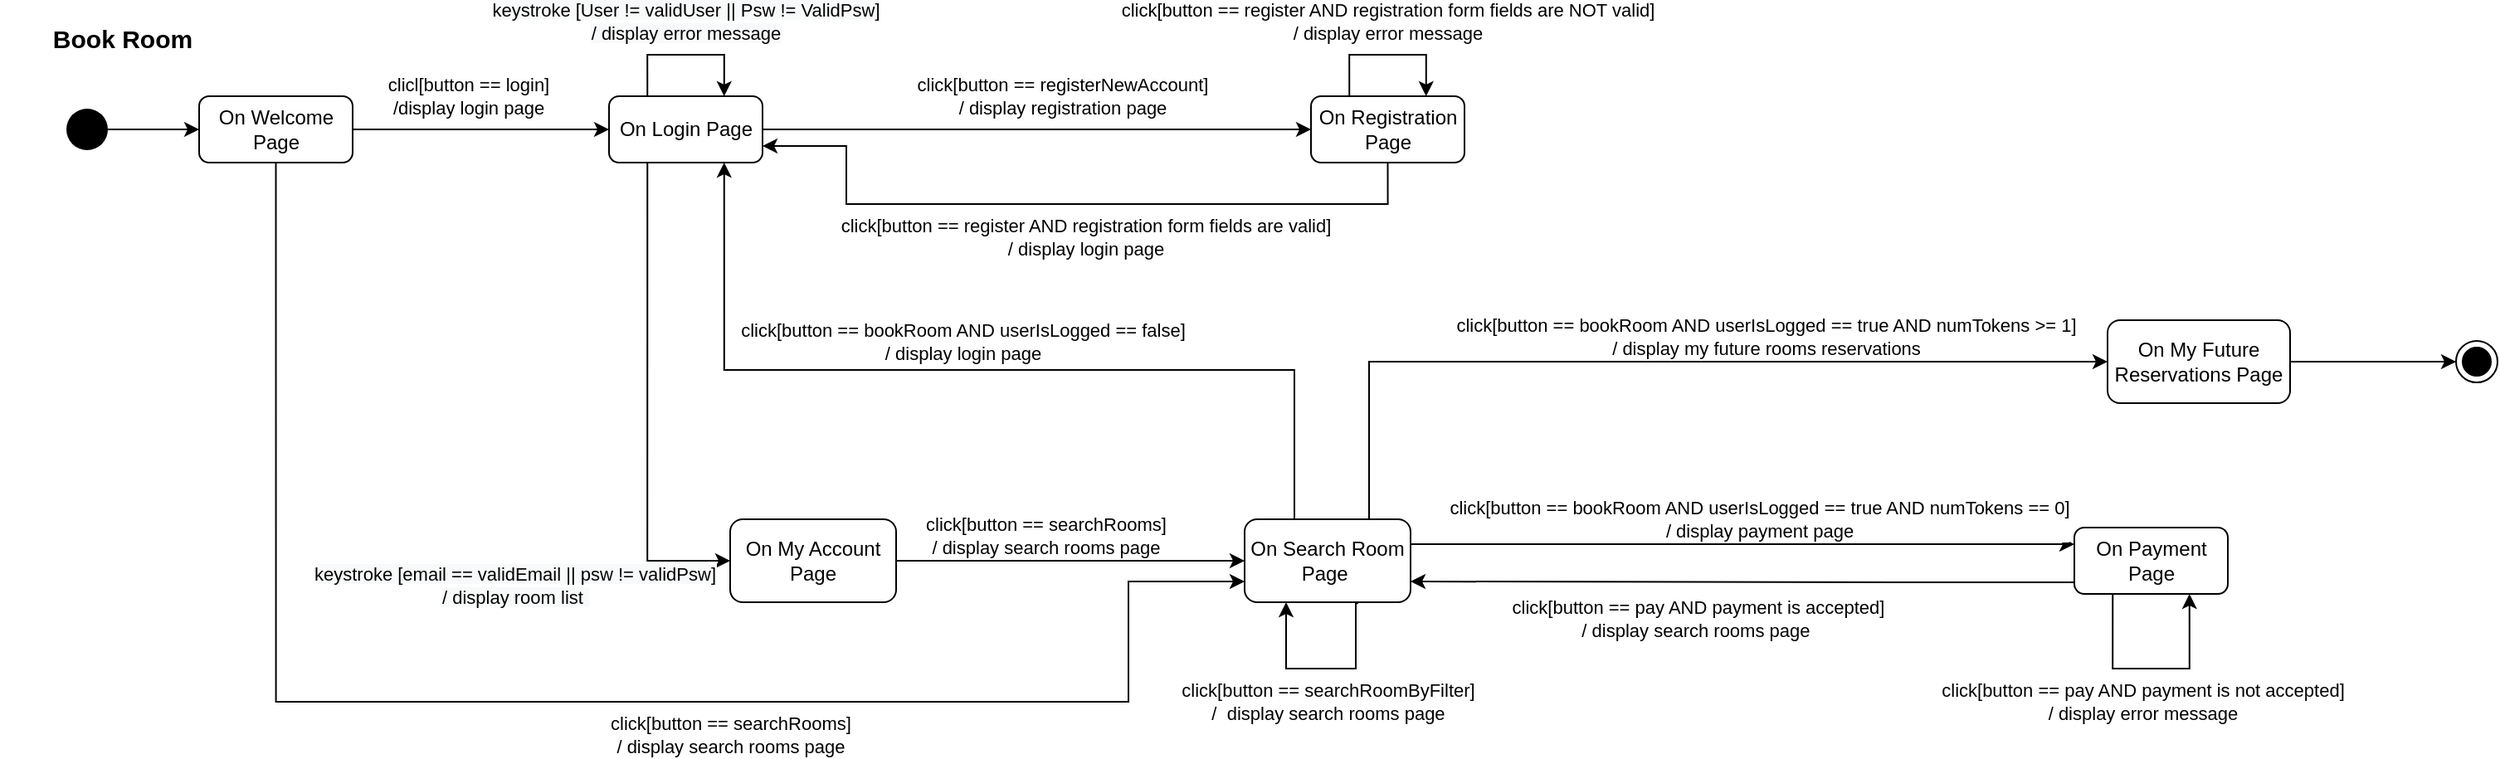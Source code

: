 <mxfile version="14.3.1" type="github">
  <diagram id="Sy-a1GYnmS4wTFmJo3Hj" name="Page-1">
    <mxGraphModel dx="1038" dy="580" grid="1" gridSize="10" guides="1" tooltips="1" connect="1" arrows="1" fold="1" page="1" pageScale="1" pageWidth="827" pageHeight="1169" math="0" shadow="0">
      <root>
        <mxCell id="0" />
        <mxCell id="1" parent="0" />
        <mxCell id="aFMteereRttZJsUqZgdu-66" style="edgeStyle=orthogonalEdgeStyle;rounded=0;orthogonalLoop=1;jettySize=auto;html=1;exitX=1;exitY=0.5;exitDx=0;exitDy=0;entryX=0;entryY=0.5;entryDx=0;entryDy=0;" parent="1" source="aFMteereRttZJsUqZgdu-67" target="aFMteereRttZJsUqZgdu-71" edge="1">
          <mxGeometry relative="1" as="geometry" />
        </mxCell>
        <mxCell id="aFMteereRttZJsUqZgdu-67" value="" style="ellipse;fillColor=#000000;strokeColor=none;" parent="1" vertex="1">
          <mxGeometry x="50" y="102.5" width="25" height="25" as="geometry" />
        </mxCell>
        <mxCell id="aFMteereRttZJsUqZgdu-68" style="edgeStyle=orthogonalEdgeStyle;rounded=0;orthogonalLoop=1;jettySize=auto;html=1;exitX=1;exitY=0.5;exitDx=0;exitDy=0;entryX=0;entryY=0.5;entryDx=0;entryDy=0;" parent="1" source="aFMteereRttZJsUqZgdu-71" target="aFMteereRttZJsUqZgdu-76" edge="1">
          <mxGeometry relative="1" as="geometry" />
        </mxCell>
        <mxCell id="aFMteereRttZJsUqZgdu-69" value="clicl[button == login]&lt;br&gt;/display login page" style="edgeLabel;html=1;align=center;verticalAlign=middle;resizable=0;points=[];" parent="aFMteereRttZJsUqZgdu-68" vertex="1" connectable="0">
          <mxGeometry x="-0.254" y="-5" relative="1" as="geometry">
            <mxPoint x="12" y="-25" as="offset" />
          </mxGeometry>
        </mxCell>
        <mxCell id="aFMteereRttZJsUqZgdu-70" style="edgeStyle=orthogonalEdgeStyle;rounded=0;orthogonalLoop=1;jettySize=auto;html=1;exitX=0.5;exitY=1;exitDx=0;exitDy=0;entryX=0;entryY=0.75;entryDx=0;entryDy=0;" parent="1" source="aFMteereRttZJsUqZgdu-71" target="aFMteereRttZJsUqZgdu-88" edge="1">
          <mxGeometry relative="1" as="geometry">
            <Array as="points">
              <mxPoint x="176" y="460" />
              <mxPoint x="690" y="460" />
              <mxPoint x="690" y="388" />
            </Array>
          </mxGeometry>
        </mxCell>
        <mxCell id="h0Vzr6RFVBRZccVKhKfr-3" value="click[button == searchRooms]&lt;br&gt;/ display search rooms page" style="edgeLabel;html=1;align=center;verticalAlign=middle;resizable=0;points=[];" parent="aFMteereRttZJsUqZgdu-70" vertex="1" connectable="0">
          <mxGeometry x="0.762" y="1" relative="1" as="geometry">
            <mxPoint x="-49" y="-74.7" as="offset" />
          </mxGeometry>
        </mxCell>
        <mxCell id="h0Vzr6RFVBRZccVKhKfr-5" value="click[button == searchRooms]&lt;br&gt;/ display search rooms page" style="edgeLabel;html=1;align=center;verticalAlign=middle;resizable=0;points=[];" parent="aFMteereRttZJsUqZgdu-70" vertex="1" connectable="0">
          <mxGeometry x="0.218" y="3" relative="1" as="geometry">
            <mxPoint x="0.7" y="23" as="offset" />
          </mxGeometry>
        </mxCell>
        <mxCell id="aFMteereRttZJsUqZgdu-71" value="&lt;font style=&quot;font-size: 12px&quot;&gt;On Welcome Page&lt;/font&gt;" style="rounded=1;whiteSpace=wrap;html=1;strokeWidth=1;" parent="1" vertex="1">
          <mxGeometry x="130" y="95" width="92.5" height="40" as="geometry" />
        </mxCell>
        <mxCell id="aFMteereRttZJsUqZgdu-72" style="edgeStyle=orthogonalEdgeStyle;rounded=0;orthogonalLoop=1;jettySize=auto;html=1;exitX=1;exitY=0.5;exitDx=0;exitDy=0;entryX=0;entryY=0.5;entryDx=0;entryDy=0;" parent="1" source="aFMteereRttZJsUqZgdu-76" target="aFMteereRttZJsUqZgdu-81" edge="1">
          <mxGeometry relative="1" as="geometry" />
        </mxCell>
        <mxCell id="aFMteereRttZJsUqZgdu-73" value="click[button == registerNewAccount]&lt;br&gt;/ display registration page" style="edgeLabel;html=1;align=center;verticalAlign=middle;resizable=0;points=[];" parent="aFMteereRttZJsUqZgdu-72" vertex="1" connectable="0">
          <mxGeometry x="-0.336" y="3" relative="1" as="geometry">
            <mxPoint x="70.5" y="-17" as="offset" />
          </mxGeometry>
        </mxCell>
        <mxCell id="aFMteereRttZJsUqZgdu-74" style="edgeStyle=orthogonalEdgeStyle;rounded=0;orthogonalLoop=1;jettySize=auto;html=1;exitX=0.25;exitY=1;exitDx=0;exitDy=0;entryX=0;entryY=0.5;entryDx=0;entryDy=0;" parent="1" source="aFMteereRttZJsUqZgdu-76" target="h0Vzr6RFVBRZccVKhKfr-1" edge="1">
          <mxGeometry relative="1" as="geometry">
            <mxPoint x="400.125" y="170" as="sourcePoint" />
            <mxPoint x="590" y="410" as="targetPoint" />
            <Array as="points">
              <mxPoint x="400" y="375" />
            </Array>
          </mxGeometry>
        </mxCell>
        <mxCell id="aFMteereRttZJsUqZgdu-75" value="&lt;span style=&quot;background-color: rgb(248 , 249 , 250)&quot;&gt;keystroke [email == validEmail || psw != validPsw]&lt;/span&gt;&lt;br style=&quot;background-color: rgb(248 , 249 , 250)&quot;&gt;&lt;span style=&quot;background-color: rgb(248 , 249 , 250)&quot;&gt;/ display room list&amp;nbsp;&lt;/span&gt;" style="edgeLabel;html=1;align=center;verticalAlign=middle;resizable=0;points=[];" parent="aFMteereRttZJsUqZgdu-74" vertex="1" connectable="0">
          <mxGeometry x="-0.347" relative="1" as="geometry">
            <mxPoint x="-80.12" y="160" as="offset" />
          </mxGeometry>
        </mxCell>
        <mxCell id="aFMteereRttZJsUqZgdu-76" value="&lt;font style=&quot;font-size: 12px&quot;&gt;On Login Page&lt;/font&gt;" style="rounded=1;whiteSpace=wrap;html=1;strokeWidth=1;" parent="1" vertex="1">
          <mxGeometry x="377" y="95" width="92.5" height="40" as="geometry" />
        </mxCell>
        <mxCell id="aFMteereRttZJsUqZgdu-77" style="edgeStyle=orthogonalEdgeStyle;rounded=0;orthogonalLoop=1;jettySize=auto;html=1;exitX=1;exitY=0.5;exitDx=0;exitDy=0;entryX=0;entryY=0.5;entryDx=0;entryDy=0;" parent="1" source="aFMteereRttZJsUqZgdu-78" target="aFMteereRttZJsUqZgdu-103" edge="1">
          <mxGeometry relative="1" as="geometry" />
        </mxCell>
        <mxCell id="aFMteereRttZJsUqZgdu-78" value="&lt;font style=&quot;font-size: 12px&quot;&gt;On My Future Reservations Page&lt;/font&gt;" style="rounded=1;whiteSpace=wrap;html=1;strokeWidth=1;" parent="1" vertex="1">
          <mxGeometry x="1280" y="230" width="110" height="50" as="geometry" />
        </mxCell>
        <mxCell id="aFMteereRttZJsUqZgdu-79" style="edgeStyle=orthogonalEdgeStyle;rounded=0;orthogonalLoop=1;jettySize=auto;html=1;exitX=0.5;exitY=1;exitDx=0;exitDy=0;entryX=1;entryY=0.75;entryDx=0;entryDy=0;" parent="1" source="aFMteereRttZJsUqZgdu-81" target="aFMteereRttZJsUqZgdu-76" edge="1">
          <mxGeometry relative="1" as="geometry">
            <Array as="points">
              <mxPoint x="846" y="160" />
              <mxPoint x="520" y="160" />
              <mxPoint x="520" y="125" />
            </Array>
          </mxGeometry>
        </mxCell>
        <mxCell id="aFMteereRttZJsUqZgdu-80" value="click[button == register AND registration form fields are valid]&lt;br&gt;/ display login page" style="edgeLabel;html=1;align=center;verticalAlign=middle;resizable=0;points=[];" parent="aFMteereRttZJsUqZgdu-79" vertex="1" connectable="0">
          <mxGeometry x="-0.227" y="-1" relative="1" as="geometry">
            <mxPoint x="-38.3" y="21" as="offset" />
          </mxGeometry>
        </mxCell>
        <mxCell id="aFMteereRttZJsUqZgdu-81" value="&lt;font style=&quot;font-size: 12px&quot;&gt;On Registration Page&lt;/font&gt;" style="rounded=1;whiteSpace=wrap;html=1;strokeWidth=1;" parent="1" vertex="1">
          <mxGeometry x="800" y="95" width="92.5" height="40" as="geometry" />
        </mxCell>
        <mxCell id="aFMteereRttZJsUqZgdu-82" style="edgeStyle=orthogonalEdgeStyle;rounded=0;orthogonalLoop=1;jettySize=auto;html=1;exitX=0.75;exitY=0;exitDx=0;exitDy=0;entryX=0;entryY=0.5;entryDx=0;entryDy=0;" parent="1" source="aFMteereRttZJsUqZgdu-88" target="aFMteereRttZJsUqZgdu-78" edge="1">
          <mxGeometry relative="1" as="geometry">
            <mxPoint x="1240" y="345" as="targetPoint" />
            <Array as="points">
              <mxPoint x="835" y="255" />
            </Array>
          </mxGeometry>
        </mxCell>
        <mxCell id="aFMteereRttZJsUqZgdu-83" value="click[button == bookRoom AND userIsLogged == true AND numTokens &amp;gt;= 1]&lt;br&gt;/ display my future rooms reservations" style="edgeLabel;html=1;align=center;verticalAlign=middle;resizable=0;points=[];" parent="aFMteereRttZJsUqZgdu-82" vertex="1" connectable="0">
          <mxGeometry x="-0.124" y="-2" relative="1" as="geometry">
            <mxPoint x="97" y="-17" as="offset" />
          </mxGeometry>
        </mxCell>
        <mxCell id="aFMteereRttZJsUqZgdu-84" style="edgeStyle=orthogonalEdgeStyle;rounded=0;orthogonalLoop=1;jettySize=auto;html=1;exitX=0.5;exitY=0;exitDx=0;exitDy=0;entryX=0.75;entryY=1;entryDx=0;entryDy=0;" parent="1" source="aFMteereRttZJsUqZgdu-88" target="aFMteereRttZJsUqZgdu-76" edge="1">
          <mxGeometry relative="1" as="geometry">
            <Array as="points">
              <mxPoint x="790" y="350" />
              <mxPoint x="790" y="260" />
              <mxPoint x="446" y="260" />
            </Array>
          </mxGeometry>
        </mxCell>
        <mxCell id="aFMteereRttZJsUqZgdu-85" value="click[button == bookRoom AND userIsLogged == false]&lt;br&gt;/ display login page" style="edgeLabel;html=1;align=center;verticalAlign=middle;resizable=0;points=[];" parent="aFMteereRttZJsUqZgdu-84" vertex="1" connectable="0">
          <mxGeometry x="-0.276" relative="1" as="geometry">
            <mxPoint x="-101" y="-17.5" as="offset" />
          </mxGeometry>
        </mxCell>
        <mxCell id="aFMteereRttZJsUqZgdu-86" style="edgeStyle=orthogonalEdgeStyle;rounded=0;orthogonalLoop=1;jettySize=auto;html=1;exitX=1;exitY=0.25;exitDx=0;exitDy=0;entryX=0;entryY=0.25;entryDx=0;entryDy=0;" parent="1" source="aFMteereRttZJsUqZgdu-88" target="aFMteereRttZJsUqZgdu-98" edge="1">
          <mxGeometry relative="1" as="geometry">
            <Array as="points">
              <mxPoint x="860" y="365" />
            </Array>
            <mxPoint x="1280" y="340" as="targetPoint" />
          </mxGeometry>
        </mxCell>
        <mxCell id="aFMteereRttZJsUqZgdu-87" value="click[button == bookRoom AND userIsLogged == true AND numTokens == 0]&lt;br&gt;/ display payment page" style="edgeLabel;html=1;align=center;verticalAlign=middle;resizable=0;points=[];" parent="aFMteereRttZJsUqZgdu-86" vertex="1" connectable="0">
          <mxGeometry x="0.467" y="-1" relative="1" as="geometry">
            <mxPoint x="-82.5" y="-16" as="offset" />
          </mxGeometry>
        </mxCell>
        <mxCell id="aFMteereRttZJsUqZgdu-88" value="&lt;font style=&quot;font-size: 12px&quot;&gt;On Search Room Page&amp;nbsp;&lt;/font&gt;" style="rounded=1;whiteSpace=wrap;html=1;strokeWidth=1;" parent="1" vertex="1">
          <mxGeometry x="760" y="350" width="100" height="50" as="geometry" />
        </mxCell>
        <mxCell id="aFMteereRttZJsUqZgdu-92" style="edgeStyle=orthogonalEdgeStyle;rounded=0;orthogonalLoop=1;jettySize=auto;html=1;exitX=0.25;exitY=0;exitDx=0;exitDy=0;entryX=0.75;entryY=0;entryDx=0;entryDy=0;" parent="1" source="aFMteereRttZJsUqZgdu-81" target="aFMteereRttZJsUqZgdu-81" edge="1">
          <mxGeometry relative="1" as="geometry">
            <mxPoint x="519" y="63" as="targetPoint" />
            <Array as="points">
              <mxPoint x="823" y="70" />
              <mxPoint x="869" y="70" />
            </Array>
          </mxGeometry>
        </mxCell>
        <mxCell id="aFMteereRttZJsUqZgdu-93" value="click[button == register AND registration form fields are NOT valid]&lt;br&gt;/ display error message" style="edgeLabel;html=1;align=center;verticalAlign=middle;resizable=0;points=[];" parent="aFMteereRttZJsUqZgdu-92" vertex="1" connectable="0">
          <mxGeometry x="-0.25" y="4" relative="1" as="geometry">
            <mxPoint x="12.15" y="-16" as="offset" />
          </mxGeometry>
        </mxCell>
        <mxCell id="aFMteereRttZJsUqZgdu-94" style="edgeStyle=orthogonalEdgeStyle;rounded=0;orthogonalLoop=1;jettySize=auto;html=1;exitX=0.25;exitY=0;exitDx=0;exitDy=0;entryX=0.75;entryY=0;entryDx=0;entryDy=0;" parent="1" source="aFMteereRttZJsUqZgdu-76" target="aFMteereRttZJsUqZgdu-76" edge="1">
          <mxGeometry relative="1" as="geometry">
            <Array as="points">
              <mxPoint x="400" y="70" />
              <mxPoint x="446" y="70" />
            </Array>
          </mxGeometry>
        </mxCell>
        <mxCell id="aFMteereRttZJsUqZgdu-95" value="&lt;span style=&quot;background-color: rgb(248 , 249 , 250)&quot;&gt;keystroke [User != validUser || Psw != ValidPsw]&lt;/span&gt;&lt;br style=&quot;background-color: rgb(248 , 249 , 250)&quot;&gt;&lt;span style=&quot;background-color: rgb(248 , 249 , 250)&quot;&gt;/ display error message&lt;/span&gt;" style="edgeLabel;html=1;align=center;verticalAlign=middle;resizable=0;points=[];" parent="aFMteereRttZJsUqZgdu-94" vertex="1" connectable="0">
          <mxGeometry x="0.543" y="2" relative="1" as="geometry">
            <mxPoint x="-25.15" y="-23.2" as="offset" />
          </mxGeometry>
        </mxCell>
        <mxCell id="aFMteereRttZJsUqZgdu-96" style="edgeStyle=orthogonalEdgeStyle;rounded=0;orthogonalLoop=1;jettySize=auto;html=1;exitX=0;exitY=0.75;exitDx=0;exitDy=0;entryX=1;entryY=0.75;entryDx=0;entryDy=0;" parent="1" source="aFMteereRttZJsUqZgdu-98" target="aFMteereRttZJsUqZgdu-88" edge="1">
          <mxGeometry relative="1" as="geometry">
            <mxPoint x="780" y="380" as="targetPoint" />
            <mxPoint x="1020" y="602.5" as="sourcePoint" />
            <Array as="points">
              <mxPoint x="1180" y="388" />
              <mxPoint x="1160" y="388" />
            </Array>
          </mxGeometry>
        </mxCell>
        <mxCell id="aFMteereRttZJsUqZgdu-97" value="click[button == pay AND payment is accepted]&lt;br&gt;/ display search rooms page&amp;nbsp;" style="edgeLabel;html=1;align=center;verticalAlign=middle;resizable=0;points=[];" parent="aFMteereRttZJsUqZgdu-96" vertex="1" connectable="0">
          <mxGeometry x="0.274" y="-1" relative="1" as="geometry">
            <mxPoint x="26" y="23.3" as="offset" />
          </mxGeometry>
        </mxCell>
        <mxCell id="aFMteereRttZJsUqZgdu-98" value="&lt;font style=&quot;font-size: 12px&quot;&gt;On Payment Page&lt;/font&gt;" style="rounded=1;whiteSpace=wrap;html=1;strokeWidth=1;" parent="1" vertex="1">
          <mxGeometry x="1260" y="355" width="92.5" height="40" as="geometry" />
        </mxCell>
        <mxCell id="aFMteereRttZJsUqZgdu-99" style="edgeStyle=orthogonalEdgeStyle;rounded=0;orthogonalLoop=1;jettySize=auto;html=1;exitX=0.25;exitY=1;exitDx=0;exitDy=0;entryX=0.75;entryY=1;entryDx=0;entryDy=0;" parent="1" source="aFMteereRttZJsUqZgdu-98" target="aFMteereRttZJsUqZgdu-98" edge="1">
          <mxGeometry relative="1" as="geometry">
            <Array as="points">
              <mxPoint x="1283" y="440" />
              <mxPoint x="1329" y="440" />
            </Array>
            <mxPoint x="1349.375" y="360" as="targetPoint" />
          </mxGeometry>
        </mxCell>
        <mxCell id="aFMteereRttZJsUqZgdu-100" value="click[button == pay AND payment is not accepted]&lt;br&gt;/ display error message" style="edgeLabel;html=1;align=center;verticalAlign=middle;resizable=0;points=[];" parent="aFMteereRttZJsUqZgdu-99" vertex="1" connectable="0">
          <mxGeometry x="0.311" y="-2" relative="1" as="geometry">
            <mxPoint x="-27.1" y="18" as="offset" />
          </mxGeometry>
        </mxCell>
        <mxCell id="aFMteereRttZJsUqZgdu-101" style="edgeStyle=orthogonalEdgeStyle;rounded=0;orthogonalLoop=1;jettySize=auto;html=1;exitX=0.684;exitY=1.012;exitDx=0;exitDy=0;entryX=0.25;entryY=1;entryDx=0;entryDy=0;exitPerimeter=0;" parent="1" source="aFMteereRttZJsUqZgdu-88" target="aFMteereRttZJsUqZgdu-88" edge="1">
          <mxGeometry relative="1" as="geometry">
            <Array as="points">
              <mxPoint x="827" y="401" />
              <mxPoint x="827" y="440" />
              <mxPoint x="785" y="440" />
            </Array>
            <mxPoint x="827" y="440" as="sourcePoint" />
            <mxPoint x="777" y="440" as="targetPoint" />
          </mxGeometry>
        </mxCell>
        <mxCell id="aFMteereRttZJsUqZgdu-102" value="click[button == searchRoomByFilter]&lt;br&gt;/&amp;nbsp; display search rooms page" style="edgeLabel;html=1;align=center;verticalAlign=middle;resizable=0;points=[];" parent="aFMteereRttZJsUqZgdu-101" vertex="1" connectable="0">
          <mxGeometry x="-0.422" relative="1" as="geometry">
            <mxPoint x="-17" y="24.8" as="offset" />
          </mxGeometry>
        </mxCell>
        <mxCell id="aFMteereRttZJsUqZgdu-103" value="" style="ellipse;html=1;shape=endState;fillColor=#000000;strokeColor=#000000;" parent="1" vertex="1">
          <mxGeometry x="1490" y="242.5" width="25" height="25" as="geometry" />
        </mxCell>
        <mxCell id="h0Vzr6RFVBRZccVKhKfr-4" style="edgeStyle=orthogonalEdgeStyle;rounded=0;orthogonalLoop=1;jettySize=auto;html=1;entryX=0;entryY=0.5;entryDx=0;entryDy=0;" parent="1" source="h0Vzr6RFVBRZccVKhKfr-1" target="aFMteereRttZJsUqZgdu-88" edge="1">
          <mxGeometry relative="1" as="geometry" />
        </mxCell>
        <mxCell id="h0Vzr6RFVBRZccVKhKfr-1" value="&lt;font style=&quot;font-size: 12px&quot;&gt;On My Account Page&lt;/font&gt;" style="rounded=1;whiteSpace=wrap;html=1;strokeWidth=1;" parent="1" vertex="1">
          <mxGeometry x="450" y="350" width="100" height="50" as="geometry" />
        </mxCell>
        <mxCell id="N_4ycLz92QVkxja6js67-1" value="Book Room" style="text;html=1;strokeColor=none;fillColor=none;align=center;verticalAlign=middle;whiteSpace=wrap;rounded=0;fontSize=15;fontStyle=1" vertex="1" parent="1">
          <mxGeometry x="10" y="40" width="147.5" height="40" as="geometry" />
        </mxCell>
      </root>
    </mxGraphModel>
  </diagram>
</mxfile>
